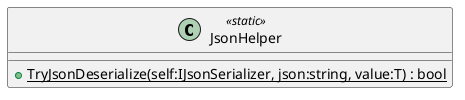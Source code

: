 @startuml
class JsonHelper <<static>> {
    + {static} TryJsonDeserialize(self:IJsonSerializer, json:string, value:T) : bool
}
@enduml
